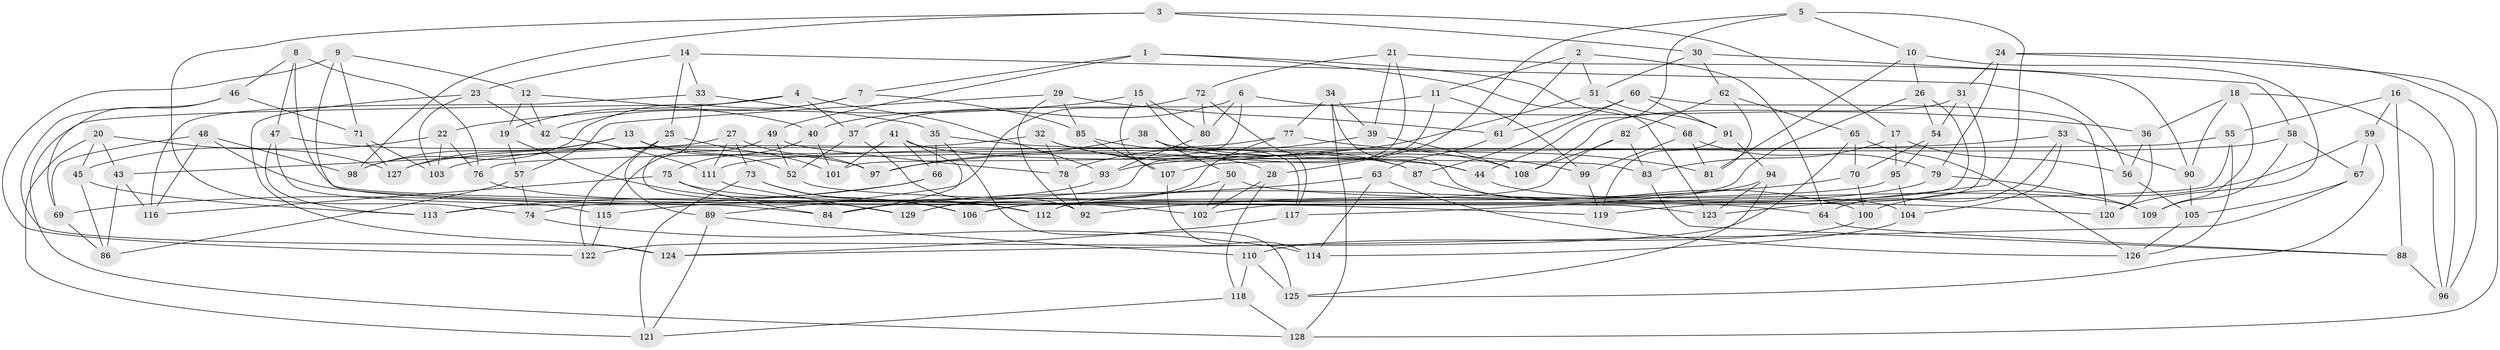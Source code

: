 // Generated by graph-tools (version 1.1) at 2025/11/02/27/25 16:11:45]
// undirected, 129 vertices, 258 edges
graph export_dot {
graph [start="1"]
  node [color=gray90,style=filled];
  1;
  2;
  3;
  4;
  5;
  6;
  7;
  8;
  9;
  10;
  11;
  12;
  13;
  14;
  15;
  16;
  17;
  18;
  19;
  20;
  21;
  22;
  23;
  24;
  25;
  26;
  27;
  28;
  29;
  30;
  31;
  32;
  33;
  34;
  35;
  36;
  37;
  38;
  39;
  40;
  41;
  42;
  43;
  44;
  45;
  46;
  47;
  48;
  49;
  50;
  51;
  52;
  53;
  54;
  55;
  56;
  57;
  58;
  59;
  60;
  61;
  62;
  63;
  64;
  65;
  66;
  67;
  68;
  69;
  70;
  71;
  72;
  73;
  74;
  75;
  76;
  77;
  78;
  79;
  80;
  81;
  82;
  83;
  84;
  85;
  86;
  87;
  88;
  89;
  90;
  91;
  92;
  93;
  94;
  95;
  96;
  97;
  98;
  99;
  100;
  101;
  102;
  103;
  104;
  105;
  106;
  107;
  108;
  109;
  110;
  111;
  112;
  113;
  114;
  115;
  116;
  117;
  118;
  119;
  120;
  121;
  122;
  123;
  124;
  125;
  126;
  127;
  128;
  129;
  1 -- 49;
  1 -- 68;
  1 -- 123;
  1 -- 7;
  2 -- 64;
  2 -- 61;
  2 -- 11;
  2 -- 51;
  3 -- 98;
  3 -- 74;
  3 -- 17;
  3 -- 30;
  4 -- 93;
  4 -- 128;
  4 -- 37;
  4 -- 19;
  5 -- 123;
  5 -- 28;
  5 -- 10;
  5 -- 44;
  6 -- 80;
  6 -- 101;
  6 -- 37;
  6 -- 36;
  7 -- 42;
  7 -- 98;
  7 -- 85;
  8 -- 123;
  8 -- 47;
  8 -- 76;
  8 -- 46;
  9 -- 71;
  9 -- 12;
  9 -- 122;
  9 -- 84;
  10 -- 81;
  10 -- 120;
  10 -- 26;
  11 -- 99;
  11 -- 107;
  11 -- 40;
  12 -- 19;
  12 -- 40;
  12 -- 42;
  13 -- 52;
  13 -- 127;
  13 -- 28;
  13 -- 98;
  14 -- 33;
  14 -- 56;
  14 -- 25;
  14 -- 23;
  15 -- 80;
  15 -- 107;
  15 -- 22;
  15 -- 83;
  16 -- 59;
  16 -- 96;
  16 -- 55;
  16 -- 88;
  17 -- 56;
  17 -- 95;
  17 -- 83;
  18 -- 109;
  18 -- 90;
  18 -- 36;
  18 -- 96;
  19 -- 106;
  19 -- 57;
  20 -- 43;
  20 -- 127;
  20 -- 45;
  20 -- 121;
  21 -- 72;
  21 -- 90;
  21 -- 74;
  21 -- 39;
  22 -- 76;
  22 -- 45;
  22 -- 103;
  23 -- 42;
  23 -- 124;
  23 -- 103;
  24 -- 31;
  24 -- 79;
  24 -- 96;
  24 -- 128;
  25 -- 122;
  25 -- 89;
  25 -- 101;
  26 -- 112;
  26 -- 54;
  26 -- 102;
  27 -- 43;
  27 -- 73;
  27 -- 111;
  27 -- 97;
  28 -- 102;
  28 -- 118;
  29 -- 57;
  29 -- 85;
  29 -- 61;
  29 -- 92;
  30 -- 62;
  30 -- 51;
  30 -- 58;
  31 -- 54;
  31 -- 119;
  31 -- 108;
  32 -- 127;
  32 -- 108;
  32 -- 78;
  32 -- 87;
  33 -- 35;
  33 -- 129;
  33 -- 116;
  34 -- 39;
  34 -- 104;
  34 -- 77;
  34 -- 128;
  35 -- 87;
  35 -- 66;
  35 -- 125;
  36 -- 56;
  36 -- 120;
  37 -- 52;
  37 -- 92;
  38 -- 97;
  38 -- 44;
  38 -- 50;
  38 -- 117;
  39 -- 78;
  39 -- 108;
  40 -- 75;
  40 -- 101;
  41 -- 84;
  41 -- 44;
  41 -- 101;
  41 -- 66;
  42 -- 111;
  43 -- 116;
  43 -- 86;
  44 -- 109;
  45 -- 86;
  45 -- 113;
  46 -- 71;
  46 -- 124;
  46 -- 69;
  47 -- 97;
  47 -- 115;
  47 -- 113;
  48 -- 116;
  48 -- 69;
  48 -- 119;
  48 -- 98;
  49 -- 78;
  49 -- 52;
  49 -- 115;
  50 -- 129;
  50 -- 102;
  50 -- 120;
  51 -- 97;
  51 -- 91;
  52 -- 64;
  53 -- 93;
  53 -- 90;
  53 -- 64;
  53 -- 104;
  54 -- 70;
  54 -- 95;
  55 -- 76;
  55 -- 126;
  55 -- 113;
  56 -- 105;
  57 -- 74;
  57 -- 86;
  58 -- 67;
  58 -- 111;
  58 -- 109;
  59 -- 67;
  59 -- 100;
  59 -- 125;
  60 -- 87;
  60 -- 120;
  60 -- 61;
  60 -- 91;
  61 -- 63;
  62 -- 65;
  62 -- 81;
  62 -- 82;
  63 -- 126;
  63 -- 84;
  63 -- 114;
  64 -- 88;
  65 -- 122;
  65 -- 70;
  65 -- 126;
  66 -- 113;
  66 -- 69;
  67 -- 105;
  67 -- 124;
  68 -- 81;
  68 -- 79;
  68 -- 99;
  69 -- 86;
  70 -- 100;
  70 -- 92;
  71 -- 103;
  71 -- 127;
  72 -- 89;
  72 -- 80;
  72 -- 117;
  73 -- 121;
  73 -- 112;
  73 -- 106;
  74 -- 114;
  75 -- 102;
  75 -- 84;
  75 -- 116;
  76 -- 112;
  77 -- 129;
  77 -- 103;
  77 -- 81;
  78 -- 92;
  79 -- 109;
  79 -- 112;
  80 -- 93;
  82 -- 83;
  82 -- 106;
  82 -- 108;
  83 -- 88;
  85 -- 107;
  85 -- 99;
  87 -- 100;
  88 -- 96;
  89 -- 110;
  89 -- 121;
  90 -- 105;
  91 -- 119;
  91 -- 94;
  93 -- 115;
  94 -- 117;
  94 -- 123;
  94 -- 125;
  95 -- 104;
  95 -- 106;
  99 -- 119;
  100 -- 110;
  104 -- 114;
  105 -- 126;
  107 -- 114;
  110 -- 118;
  110 -- 125;
  111 -- 129;
  115 -- 122;
  117 -- 124;
  118 -- 121;
  118 -- 128;
}
